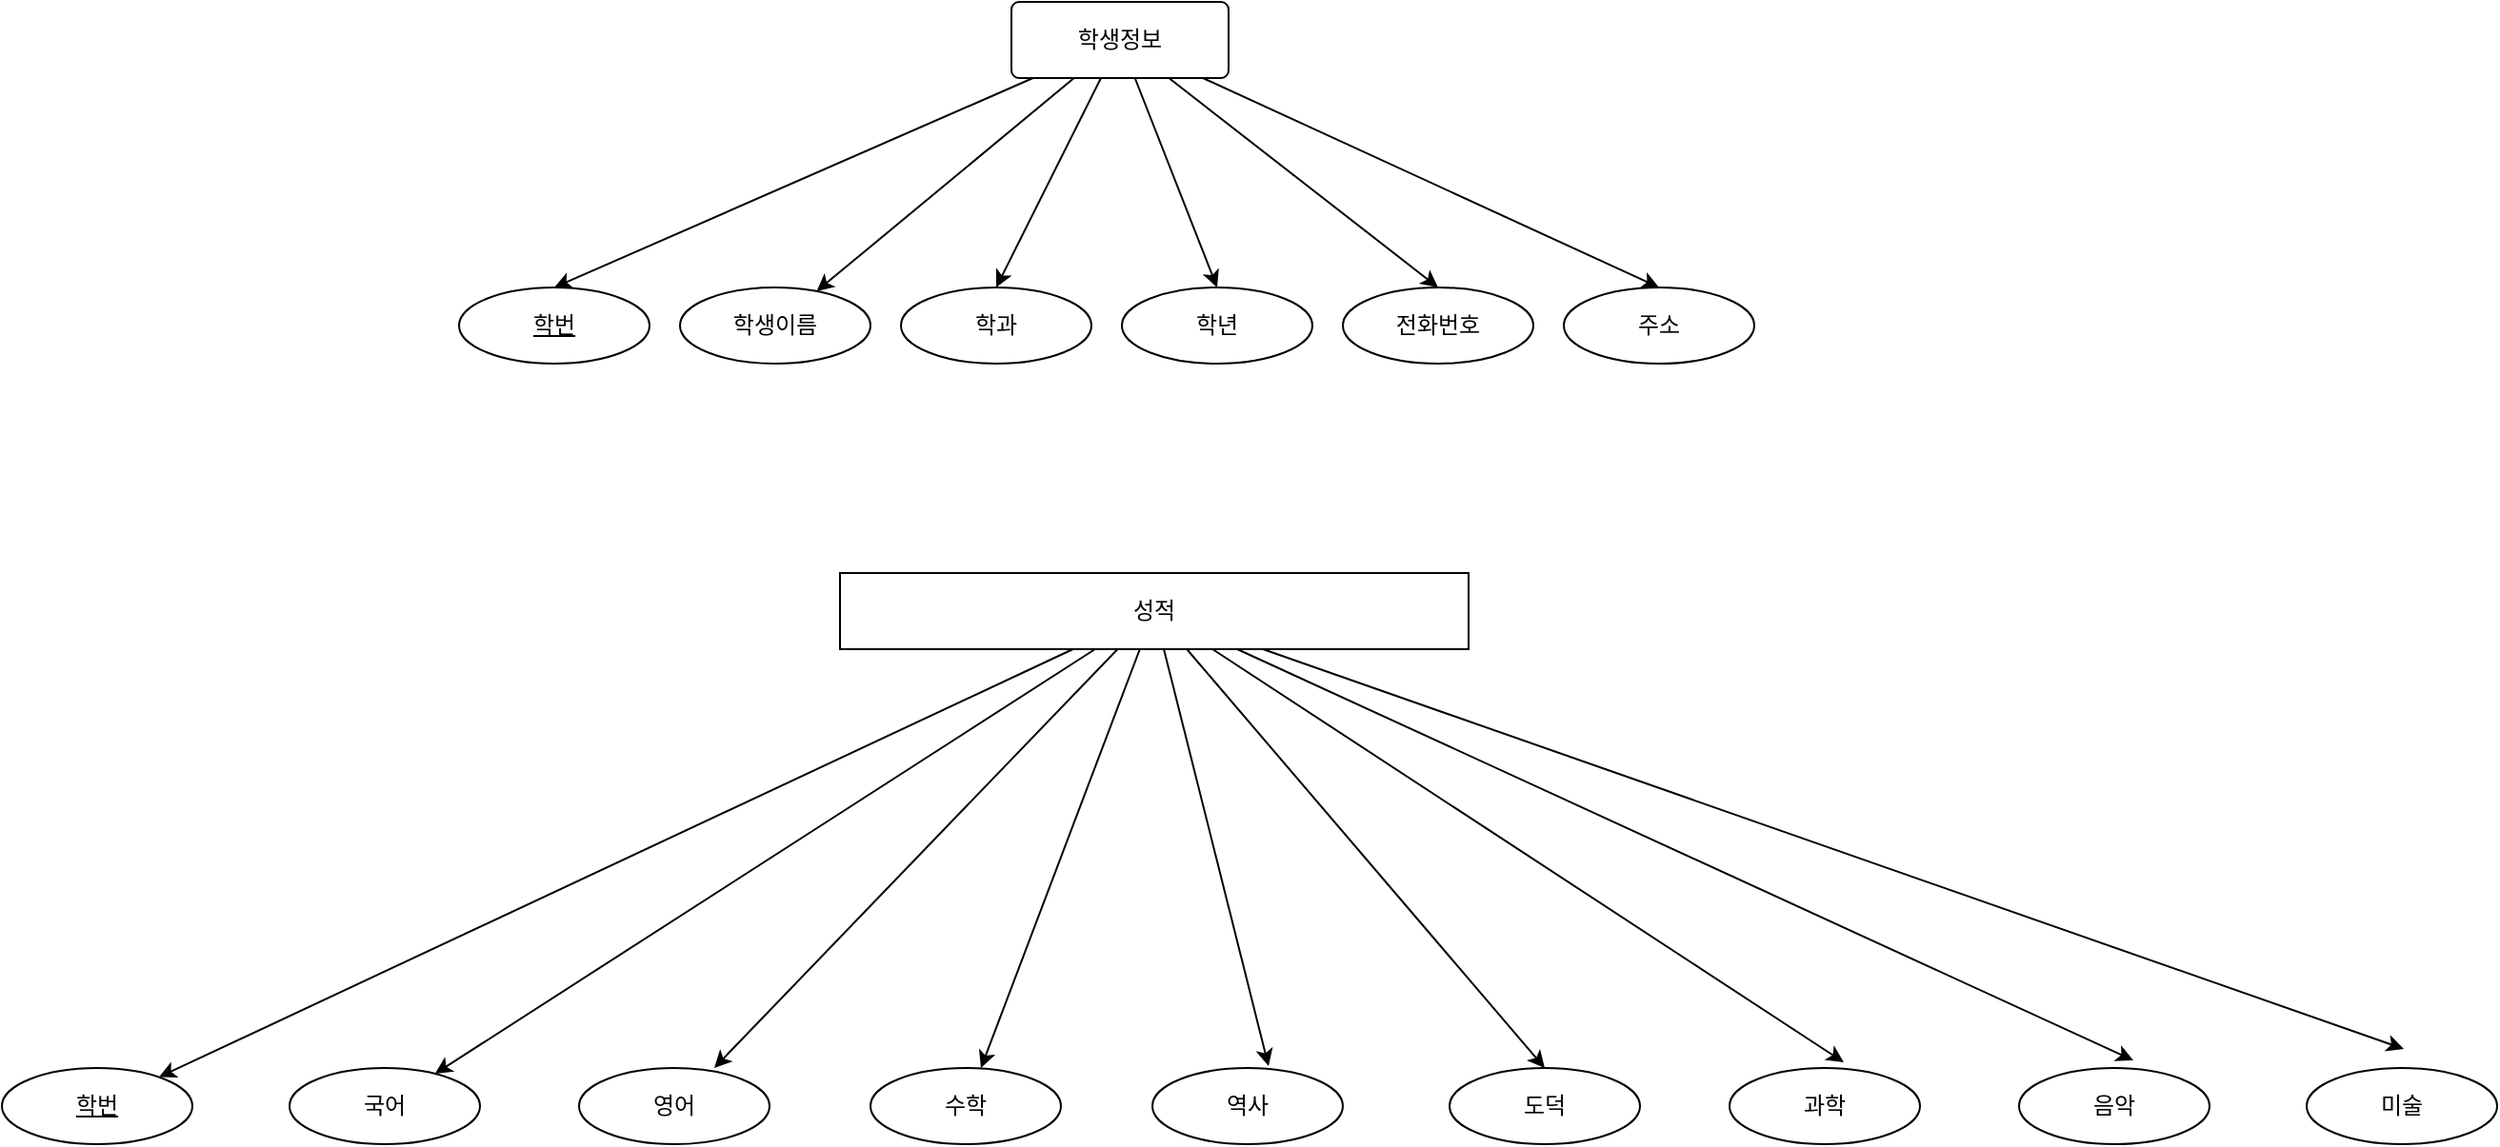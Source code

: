 <mxfile version="24.6.4" type="device">
  <diagram name="페이지-1" id="hkUpkyQfRMKP-bHNrYHr">
    <mxGraphModel dx="2261" dy="772" grid="1" gridSize="10" guides="1" tooltips="1" connect="1" arrows="1" fold="1" page="1" pageScale="1" pageWidth="827" pageHeight="1169" math="0" shadow="0">
      <root>
        <mxCell id="0" />
        <mxCell id="1" parent="0" />
        <mxCell id="ehrtUDtLnAOZT0-LPxlq-26" style="rounded=0;orthogonalLoop=1;jettySize=auto;html=1;entryX=0.5;entryY=0;entryDx=0;entryDy=0;" edge="1" parent="1" source="ehrtUDtLnAOZT0-LPxlq-18" target="ehrtUDtLnAOZT0-LPxlq-19">
          <mxGeometry relative="1" as="geometry" />
        </mxCell>
        <mxCell id="ehrtUDtLnAOZT0-LPxlq-27" style="rounded=0;orthogonalLoop=1;jettySize=auto;html=1;" edge="1" parent="1" source="ehrtUDtLnAOZT0-LPxlq-18" target="ehrtUDtLnAOZT0-LPxlq-20">
          <mxGeometry relative="1" as="geometry" />
        </mxCell>
        <mxCell id="ehrtUDtLnAOZT0-LPxlq-28" style="rounded=0;orthogonalLoop=1;jettySize=auto;html=1;entryX=0.5;entryY=0;entryDx=0;entryDy=0;" edge="1" parent="1" source="ehrtUDtLnAOZT0-LPxlq-18" target="ehrtUDtLnAOZT0-LPxlq-21">
          <mxGeometry relative="1" as="geometry" />
        </mxCell>
        <mxCell id="ehrtUDtLnAOZT0-LPxlq-29" style="rounded=0;orthogonalLoop=1;jettySize=auto;html=1;entryX=0.5;entryY=0;entryDx=0;entryDy=0;" edge="1" parent="1" source="ehrtUDtLnAOZT0-LPxlq-18" target="ehrtUDtLnAOZT0-LPxlq-22">
          <mxGeometry relative="1" as="geometry" />
        </mxCell>
        <mxCell id="ehrtUDtLnAOZT0-LPxlq-30" style="rounded=0;orthogonalLoop=1;jettySize=auto;html=1;entryX=0.5;entryY=0;entryDx=0;entryDy=0;" edge="1" parent="1" source="ehrtUDtLnAOZT0-LPxlq-18" target="ehrtUDtLnAOZT0-LPxlq-23">
          <mxGeometry relative="1" as="geometry" />
        </mxCell>
        <mxCell id="ehrtUDtLnAOZT0-LPxlq-31" style="rounded=0;orthogonalLoop=1;jettySize=auto;html=1;entryX=0.5;entryY=0;entryDx=0;entryDy=0;" edge="1" parent="1" source="ehrtUDtLnAOZT0-LPxlq-18" target="ehrtUDtLnAOZT0-LPxlq-24">
          <mxGeometry relative="1" as="geometry" />
        </mxCell>
        <mxCell id="ehrtUDtLnAOZT0-LPxlq-18" value="학생정보" style="rounded=1;arcSize=10;whiteSpace=wrap;html=1;align=center;" vertex="1" parent="1">
          <mxGeometry x="350" y="30" width="114" height="40" as="geometry" />
        </mxCell>
        <mxCell id="ehrtUDtLnAOZT0-LPxlq-19" value="학번" style="ellipse;whiteSpace=wrap;html=1;align=center;fontStyle=4;" vertex="1" parent="1">
          <mxGeometry x="60" y="180" width="100" height="40" as="geometry" />
        </mxCell>
        <mxCell id="ehrtUDtLnAOZT0-LPxlq-20" value="학생이름" style="ellipse;whiteSpace=wrap;html=1;align=center;" vertex="1" parent="1">
          <mxGeometry x="176" y="180" width="100" height="40" as="geometry" />
        </mxCell>
        <mxCell id="ehrtUDtLnAOZT0-LPxlq-21" value="학과" style="ellipse;whiteSpace=wrap;html=1;align=center;" vertex="1" parent="1">
          <mxGeometry x="292" y="180" width="100" height="40" as="geometry" />
        </mxCell>
        <mxCell id="ehrtUDtLnAOZT0-LPxlq-22" value="학년" style="ellipse;whiteSpace=wrap;html=1;align=center;" vertex="1" parent="1">
          <mxGeometry x="408" y="180" width="100" height="40" as="geometry" />
        </mxCell>
        <mxCell id="ehrtUDtLnAOZT0-LPxlq-23" value="전화번호" style="ellipse;whiteSpace=wrap;html=1;align=center;" vertex="1" parent="1">
          <mxGeometry x="524" y="180" width="100" height="40" as="geometry" />
        </mxCell>
        <mxCell id="ehrtUDtLnAOZT0-LPxlq-24" value="주소" style="ellipse;whiteSpace=wrap;html=1;align=center;" vertex="1" parent="1">
          <mxGeometry x="640" y="180" width="100" height="40" as="geometry" />
        </mxCell>
        <mxCell id="ehrtUDtLnAOZT0-LPxlq-60" style="rounded=0;orthogonalLoop=1;jettySize=auto;html=1;" edge="1" parent="1" source="ehrtUDtLnAOZT0-LPxlq-45" target="ehrtUDtLnAOZT0-LPxlq-47">
          <mxGeometry relative="1" as="geometry" />
        </mxCell>
        <mxCell id="ehrtUDtLnAOZT0-LPxlq-61" style="rounded=0;orthogonalLoop=1;jettySize=auto;html=1;" edge="1" parent="1" source="ehrtUDtLnAOZT0-LPxlq-45" target="ehrtUDtLnAOZT0-LPxlq-57">
          <mxGeometry relative="1" as="geometry" />
        </mxCell>
        <mxCell id="ehrtUDtLnAOZT0-LPxlq-65" style="rounded=0;orthogonalLoop=1;jettySize=auto;html=1;entryX=0.5;entryY=0;entryDx=0;entryDy=0;" edge="1" parent="1" source="ehrtUDtLnAOZT0-LPxlq-45" target="ehrtUDtLnAOZT0-LPxlq-54">
          <mxGeometry relative="1" as="geometry" />
        </mxCell>
        <mxCell id="ehrtUDtLnAOZT0-LPxlq-68" style="rounded=0;orthogonalLoop=1;jettySize=auto;html=1;" edge="1" parent="1" source="ehrtUDtLnAOZT0-LPxlq-45">
          <mxGeometry relative="1" as="geometry">
            <mxPoint x="1081" y="580" as="targetPoint" />
          </mxGeometry>
        </mxCell>
        <mxCell id="ehrtUDtLnAOZT0-LPxlq-45" value="성적" style="whiteSpace=wrap;html=1;align=center;" vertex="1" parent="1">
          <mxGeometry x="260" y="330" width="330" height="40" as="geometry" />
        </mxCell>
        <mxCell id="ehrtUDtLnAOZT0-LPxlq-47" value="학번" style="ellipse;whiteSpace=wrap;html=1;align=center;fontStyle=4;" vertex="1" parent="1">
          <mxGeometry x="-180" y="590" width="100" height="40" as="geometry" />
        </mxCell>
        <mxCell id="ehrtUDtLnAOZT0-LPxlq-49" value="역사" style="ellipse;whiteSpace=wrap;html=1;align=center;" vertex="1" parent="1">
          <mxGeometry x="424" y="590" width="100" height="40" as="geometry" />
        </mxCell>
        <mxCell id="ehrtUDtLnAOZT0-LPxlq-50" value="미술" style="ellipse;whiteSpace=wrap;html=1;align=center;" vertex="1" parent="1">
          <mxGeometry x="1030" y="590" width="100" height="40" as="geometry" />
        </mxCell>
        <mxCell id="ehrtUDtLnAOZT0-LPxlq-52" value="음악" style="ellipse;whiteSpace=wrap;html=1;align=center;" vertex="1" parent="1">
          <mxGeometry x="879" y="590" width="100" height="40" as="geometry" />
        </mxCell>
        <mxCell id="ehrtUDtLnAOZT0-LPxlq-53" value="과학" style="ellipse;whiteSpace=wrap;html=1;align=center;" vertex="1" parent="1">
          <mxGeometry x="727" y="590" width="100" height="40" as="geometry" />
        </mxCell>
        <mxCell id="ehrtUDtLnAOZT0-LPxlq-54" value="도덕" style="ellipse;whiteSpace=wrap;html=1;align=center;" vertex="1" parent="1">
          <mxGeometry x="580" y="590" width="100" height="40" as="geometry" />
        </mxCell>
        <mxCell id="ehrtUDtLnAOZT0-LPxlq-55" value="수학" style="ellipse;whiteSpace=wrap;html=1;align=center;" vertex="1" parent="1">
          <mxGeometry x="276" y="590" width="100" height="40" as="geometry" />
        </mxCell>
        <mxCell id="ehrtUDtLnAOZT0-LPxlq-56" value="영어" style="ellipse;whiteSpace=wrap;html=1;align=center;" vertex="1" parent="1">
          <mxGeometry x="123" y="590" width="100" height="40" as="geometry" />
        </mxCell>
        <mxCell id="ehrtUDtLnAOZT0-LPxlq-57" value="국어" style="ellipse;whiteSpace=wrap;html=1;align=center;" vertex="1" parent="1">
          <mxGeometry x="-29" y="590" width="100" height="40" as="geometry" />
        </mxCell>
        <mxCell id="ehrtUDtLnAOZT0-LPxlq-62" style="rounded=0;orthogonalLoop=1;jettySize=auto;html=1;entryX=0.71;entryY=0;entryDx=0;entryDy=0;entryPerimeter=0;" edge="1" parent="1" source="ehrtUDtLnAOZT0-LPxlq-45" target="ehrtUDtLnAOZT0-LPxlq-56">
          <mxGeometry relative="1" as="geometry" />
        </mxCell>
        <mxCell id="ehrtUDtLnAOZT0-LPxlq-63" style="rounded=0;orthogonalLoop=1;jettySize=auto;html=1;entryX=0.58;entryY=0;entryDx=0;entryDy=0;entryPerimeter=0;" edge="1" parent="1" source="ehrtUDtLnAOZT0-LPxlq-45" target="ehrtUDtLnAOZT0-LPxlq-55">
          <mxGeometry relative="1" as="geometry" />
        </mxCell>
        <mxCell id="ehrtUDtLnAOZT0-LPxlq-64" style="rounded=0;orthogonalLoop=1;jettySize=auto;html=1;entryX=0.61;entryY=-0.025;entryDx=0;entryDy=0;entryPerimeter=0;" edge="1" parent="1" source="ehrtUDtLnAOZT0-LPxlq-45" target="ehrtUDtLnAOZT0-LPxlq-49">
          <mxGeometry relative="1" as="geometry" />
        </mxCell>
        <mxCell id="ehrtUDtLnAOZT0-LPxlq-66" style="rounded=0;orthogonalLoop=1;jettySize=auto;html=1;entryX=0.6;entryY=-0.075;entryDx=0;entryDy=0;entryPerimeter=0;" edge="1" parent="1" source="ehrtUDtLnAOZT0-LPxlq-45" target="ehrtUDtLnAOZT0-LPxlq-53">
          <mxGeometry relative="1" as="geometry" />
        </mxCell>
        <mxCell id="ehrtUDtLnAOZT0-LPxlq-67" style="rounded=0;orthogonalLoop=1;jettySize=auto;html=1;entryX=0.6;entryY=-0.1;entryDx=0;entryDy=0;entryPerimeter=0;" edge="1" parent="1" source="ehrtUDtLnAOZT0-LPxlq-45" target="ehrtUDtLnAOZT0-LPxlq-52">
          <mxGeometry relative="1" as="geometry" />
        </mxCell>
      </root>
    </mxGraphModel>
  </diagram>
</mxfile>
